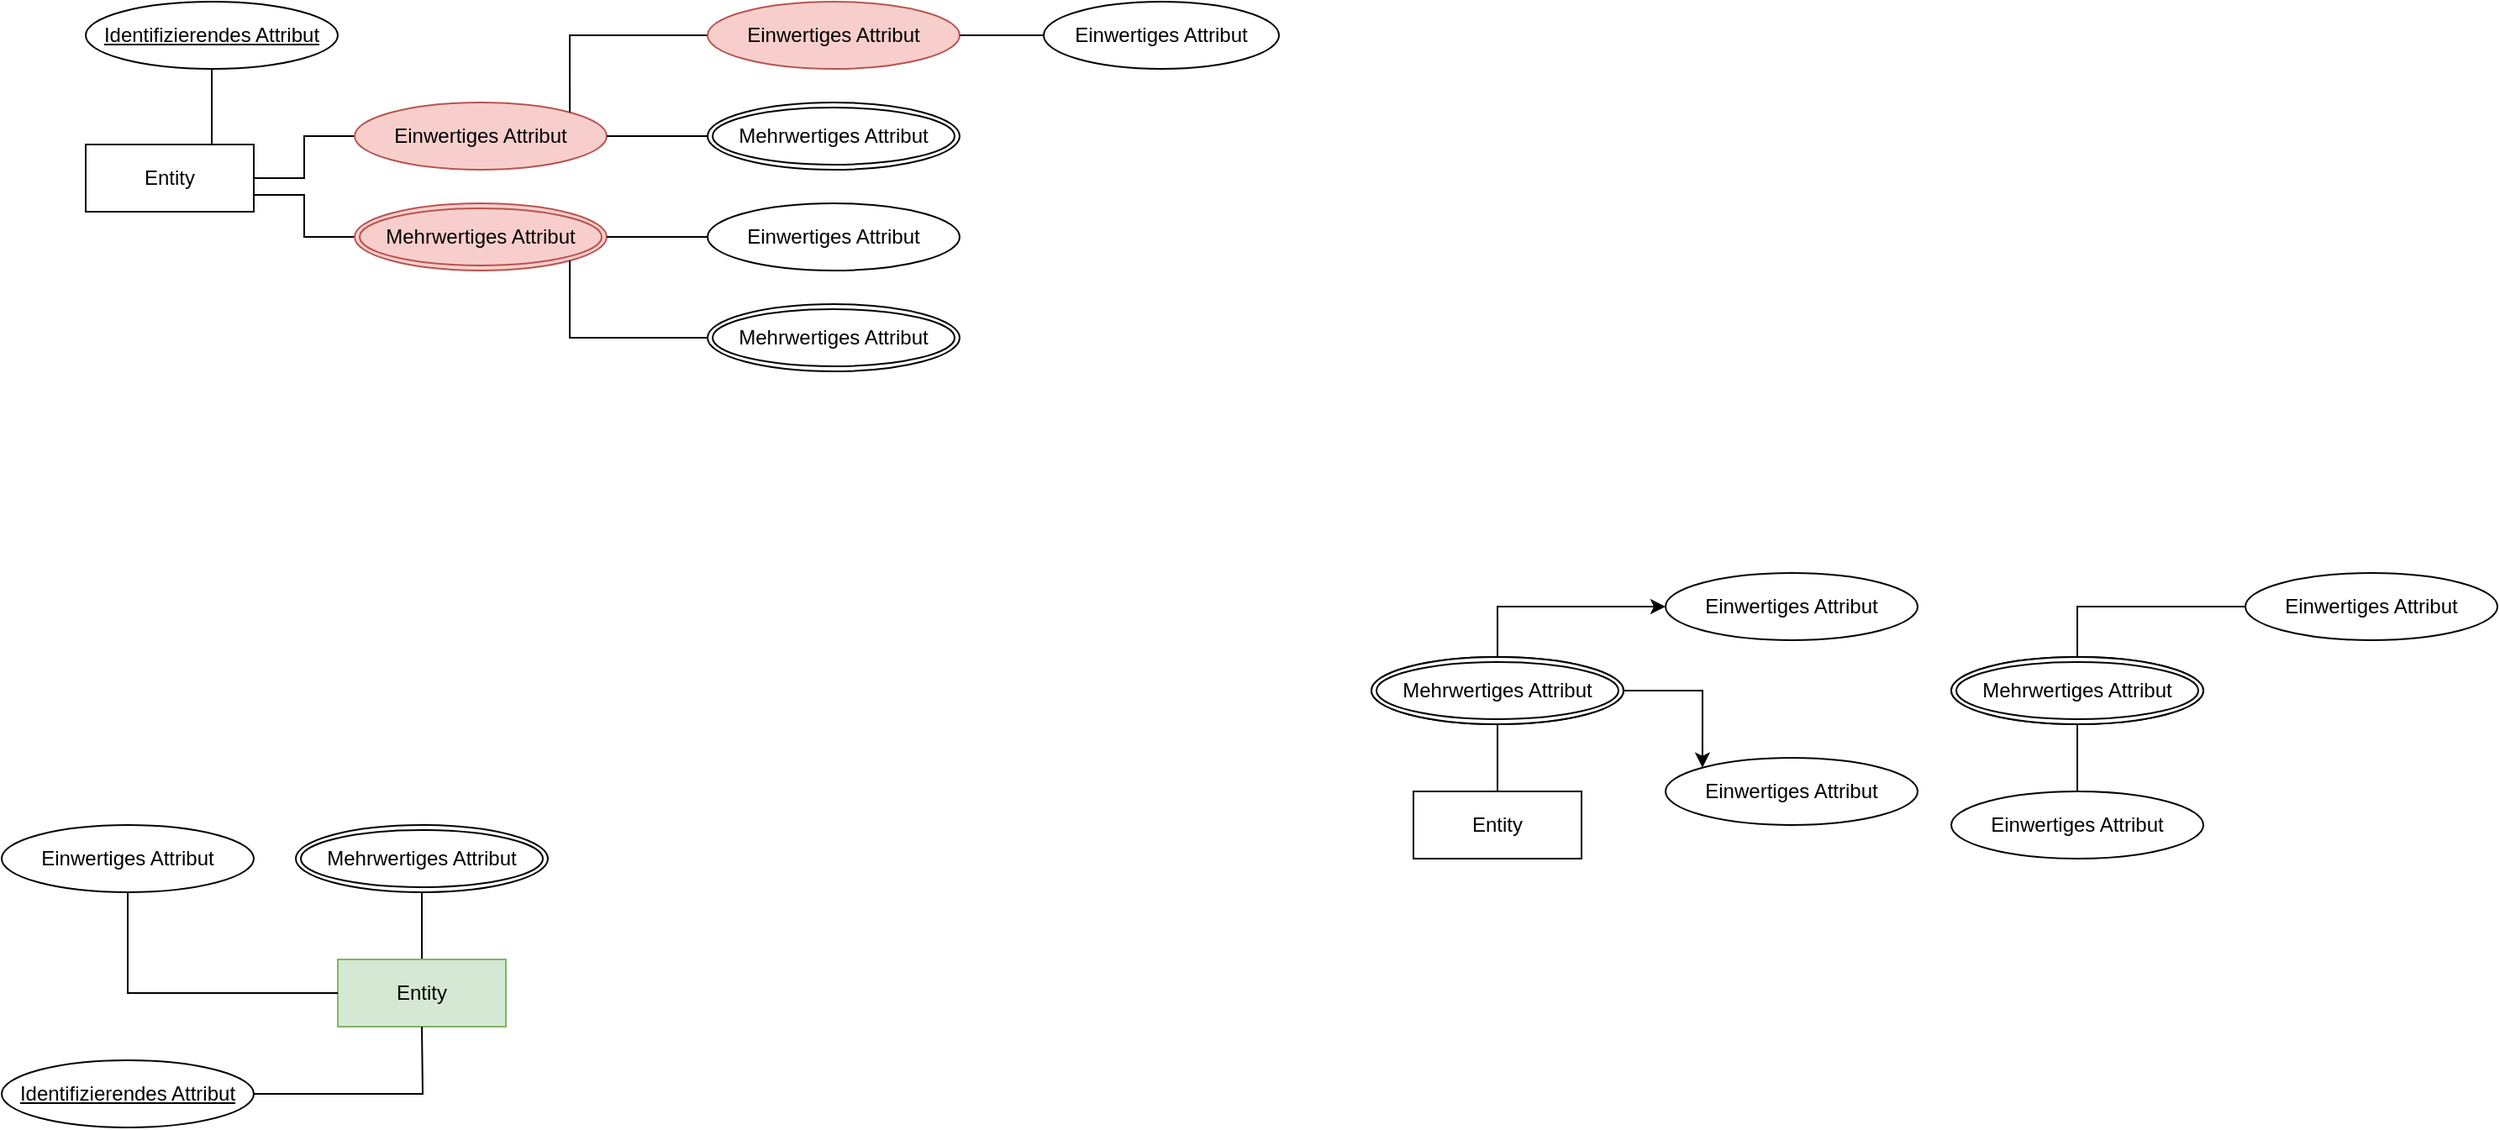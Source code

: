 <mxfile version="16.5.1" type="device"><diagram id="vOZZNyw2GpPJrX9h3yue" name="Page-1"><mxGraphModel dx="1422" dy="865" grid="1" gridSize="10" guides="1" tooltips="1" connect="1" arrows="1" fold="1" page="1" pageScale="1" pageWidth="827" pageHeight="1169" math="0" shadow="0"><root><mxCell id="0"/><mxCell id="1" parent="0"/><mxCell id="TcIjnanqELXTKIKbtYtM-1" value="Entity" style="whiteSpace=wrap;html=1;align=center;" parent="1" vertex="1"><mxGeometry x="60" y="525" width="100" height="40" as="geometry"/></mxCell><mxCell id="TcIjnanqELXTKIKbtYtM-4" style="edgeStyle=orthogonalEdgeStyle;rounded=0;orthogonalLoop=1;jettySize=auto;html=1;entryX=1;entryY=0.5;entryDx=0;entryDy=0;endArrow=none;endFill=0;" parent="1" source="TcIjnanqELXTKIKbtYtM-2" target="TcIjnanqELXTKIKbtYtM-1" edge="1"><mxGeometry relative="1" as="geometry"/></mxCell><mxCell id="TcIjnanqELXTKIKbtYtM-2" value="Einwertiges Attribut" style="ellipse;whiteSpace=wrap;html=1;align=center;fillColor=#f8cecc;strokeColor=#b85450;" parent="1" vertex="1"><mxGeometry x="220" y="500" width="150" height="40" as="geometry"/></mxCell><mxCell id="TcIjnanqELXTKIKbtYtM-5" style="edgeStyle=orthogonalEdgeStyle;rounded=0;orthogonalLoop=1;jettySize=auto;html=1;entryX=1;entryY=0.75;entryDx=0;entryDy=0;endArrow=none;endFill=0;" parent="1" source="TcIjnanqELXTKIKbtYtM-3" target="TcIjnanqELXTKIKbtYtM-1" edge="1"><mxGeometry relative="1" as="geometry"/></mxCell><mxCell id="TcIjnanqELXTKIKbtYtM-3" value="Mehrwertiges Attribut" style="ellipse;shape=doubleEllipse;margin=3;whiteSpace=wrap;html=1;align=center;fillColor=#f8cecc;strokeColor=#b85450;" parent="1" vertex="1"><mxGeometry x="220" y="560" width="150" height="40" as="geometry"/></mxCell><mxCell id="TcIjnanqELXTKIKbtYtM-11" style="edgeStyle=orthogonalEdgeStyle;rounded=0;orthogonalLoop=1;jettySize=auto;html=1;entryX=1;entryY=0;entryDx=0;entryDy=0;endArrow=none;endFill=0;" parent="1" source="TcIjnanqELXTKIKbtYtM-6" target="TcIjnanqELXTKIKbtYtM-2" edge="1"><mxGeometry relative="1" as="geometry"/></mxCell><mxCell id="TcIjnanqELXTKIKbtYtM-6" value="Einwertiges Attribut" style="ellipse;whiteSpace=wrap;html=1;align=center;fillColor=#f8cecc;strokeColor=#b85450;" parent="1" vertex="1"><mxGeometry x="430" y="440" width="150" height="40" as="geometry"/></mxCell><mxCell id="TcIjnanqELXTKIKbtYtM-13" style="edgeStyle=orthogonalEdgeStyle;rounded=0;orthogonalLoop=1;jettySize=auto;html=1;exitX=0;exitY=0.5;exitDx=0;exitDy=0;entryX=1;entryY=0.5;entryDx=0;entryDy=0;endArrow=none;endFill=0;" parent="1" source="TcIjnanqELXTKIKbtYtM-8" target="TcIjnanqELXTKIKbtYtM-3" edge="1"><mxGeometry relative="1" as="geometry"/></mxCell><mxCell id="TcIjnanqELXTKIKbtYtM-8" value="Einwertiges Attribut" style="ellipse;whiteSpace=wrap;html=1;align=center;" parent="1" vertex="1"><mxGeometry x="430" y="560" width="150" height="40" as="geometry"/></mxCell><mxCell id="TcIjnanqELXTKIKbtYtM-12" style="edgeStyle=orthogonalEdgeStyle;rounded=0;orthogonalLoop=1;jettySize=auto;html=1;entryX=1;entryY=0.5;entryDx=0;entryDy=0;endArrow=none;endFill=0;" parent="1" source="TcIjnanqELXTKIKbtYtM-9" target="TcIjnanqELXTKIKbtYtM-2" edge="1"><mxGeometry relative="1" as="geometry"/></mxCell><mxCell id="TcIjnanqELXTKIKbtYtM-9" value="Mehrwertiges Attribut" style="ellipse;shape=doubleEllipse;margin=3;whiteSpace=wrap;html=1;align=center;" parent="1" vertex="1"><mxGeometry x="430" y="500" width="150" height="40" as="geometry"/></mxCell><mxCell id="TcIjnanqELXTKIKbtYtM-14" style="edgeStyle=orthogonalEdgeStyle;rounded=0;orthogonalLoop=1;jettySize=auto;html=1;entryX=1;entryY=1;entryDx=0;entryDy=0;endArrow=none;endFill=0;" parent="1" source="TcIjnanqELXTKIKbtYtM-10" target="TcIjnanqELXTKIKbtYtM-3" edge="1"><mxGeometry relative="1" as="geometry"/></mxCell><mxCell id="TcIjnanqELXTKIKbtYtM-10" value="Mehrwertiges Attribut" style="ellipse;shape=doubleEllipse;margin=3;whiteSpace=wrap;html=1;align=center;" parent="1" vertex="1"><mxGeometry x="430" y="620" width="150" height="40" as="geometry"/></mxCell><mxCell id="TcIjnanqELXTKIKbtYtM-18" style="edgeStyle=orthogonalEdgeStyle;rounded=0;orthogonalLoop=1;jettySize=auto;html=1;entryX=1;entryY=0.5;entryDx=0;entryDy=0;endArrow=none;endFill=0;" parent="1" source="TcIjnanqELXTKIKbtYtM-17" target="TcIjnanqELXTKIKbtYtM-6" edge="1"><mxGeometry relative="1" as="geometry"/></mxCell><mxCell id="TcIjnanqELXTKIKbtYtM-17" value="Einwertiges Attribut" style="ellipse;whiteSpace=wrap;html=1;align=center;" parent="1" vertex="1"><mxGeometry x="630" y="440" width="140" height="40" as="geometry"/></mxCell><mxCell id="TcIjnanqELXTKIKbtYtM-20" style="edgeStyle=orthogonalEdgeStyle;rounded=0;orthogonalLoop=1;jettySize=auto;html=1;entryX=0.75;entryY=0;entryDx=0;entryDy=0;endArrow=none;endFill=0;" parent="1" source="TcIjnanqELXTKIKbtYtM-19" target="TcIjnanqELXTKIKbtYtM-1" edge="1"><mxGeometry relative="1" as="geometry"/></mxCell><mxCell id="TcIjnanqELXTKIKbtYtM-19" value="Identifizierendes Attribut" style="ellipse;whiteSpace=wrap;html=1;align=center;fontStyle=4;" parent="1" vertex="1"><mxGeometry x="60" y="440" width="150" height="40" as="geometry"/></mxCell><mxCell id="TcIjnanqELXTKIKbtYtM-34" value="" style="edgeStyle=orthogonalEdgeStyle;rounded=0;orthogonalLoop=1;jettySize=auto;html=1;endArrow=none;endFill=0;" parent="1" source="TcIjnanqELXTKIKbtYtM-26" target="TcIjnanqELXTKIKbtYtM-32" edge="1"><mxGeometry relative="1" as="geometry"/></mxCell><mxCell id="TcIjnanqELXTKIKbtYtM-26" value="Entity" style="whiteSpace=wrap;html=1;align=center;fillColor=#d5e8d4;strokeColor=#82b366;" parent="1" vertex="1"><mxGeometry x="210" y="1010" width="100" height="40" as="geometry"/></mxCell><mxCell id="TcIjnanqELXTKIKbtYtM-36" style="edgeStyle=orthogonalEdgeStyle;rounded=0;orthogonalLoop=1;jettySize=auto;html=1;exitX=0.5;exitY=1;exitDx=0;exitDy=0;entryX=0;entryY=0.5;entryDx=0;entryDy=0;endArrow=none;endFill=0;" parent="1" source="TcIjnanqELXTKIKbtYtM-31" target="TcIjnanqELXTKIKbtYtM-26" edge="1"><mxGeometry relative="1" as="geometry"/></mxCell><mxCell id="TcIjnanqELXTKIKbtYtM-31" value="Einwertiges Attribut" style="ellipse;whiteSpace=wrap;html=1;align=center;" parent="1" vertex="1"><mxGeometry x="10" y="930" width="150" height="40" as="geometry"/></mxCell><mxCell id="TcIjnanqELXTKIKbtYtM-32" value="Mehrwertiges Attribut" style="ellipse;shape=doubleEllipse;margin=3;whiteSpace=wrap;html=1;align=center;" parent="1" vertex="1"><mxGeometry x="185" y="930" width="150" height="40" as="geometry"/></mxCell><mxCell id="TcIjnanqELXTKIKbtYtM-37" value="" style="edgeStyle=orthogonalEdgeStyle;rounded=0;orthogonalLoop=1;jettySize=auto;html=1;endArrow=none;endFill=0;" parent="1" source="TcIjnanqELXTKIKbtYtM-38" target="TcIjnanqELXTKIKbtYtM-41" edge="1"><mxGeometry relative="1" as="geometry"/></mxCell><mxCell id="TcIjnanqELXTKIKbtYtM-38" value="Entity" style="whiteSpace=wrap;html=1;align=center;" parent="1" vertex="1"><mxGeometry x="850" y="910" width="100" height="40" as="geometry"/></mxCell><mxCell id="TcIjnanqELXTKIKbtYtM-41" value="Mehrwertiges Attribut" style="ellipse;shape=doubleEllipse;margin=3;whiteSpace=wrap;html=1;align=center;" parent="1" vertex="1"><mxGeometry x="825" y="830" width="150" height="40" as="geometry"/></mxCell><mxCell id="TcIjnanqELXTKIKbtYtM-46" value="Einwertiges Attribut" style="ellipse;whiteSpace=wrap;html=1;align=center;" parent="1" vertex="1"><mxGeometry x="1000" y="780" width="150" height="40" as="geometry"/></mxCell><mxCell id="TcIjnanqELXTKIKbtYtM-81" style="edgeStyle=orthogonalEdgeStyle;rounded=0;orthogonalLoop=1;jettySize=auto;html=1;entryX=0.5;entryY=1;entryDx=0;entryDy=0;endArrow=none;endFill=0;" parent="1" source="TcIjnanqELXTKIKbtYtM-82" edge="1"><mxGeometry relative="1" as="geometry"><mxPoint x="260" y="1050" as="targetPoint"/></mxGeometry></mxCell><mxCell id="TcIjnanqELXTKIKbtYtM-82" value="Identifizierendes Attribut" style="ellipse;whiteSpace=wrap;html=1;align=center;fontStyle=4;" parent="1" vertex="1"><mxGeometry x="10" y="1070" width="150" height="40" as="geometry"/></mxCell><mxCell id="2xtQjsEizjx7XScfn5YP-32" style="edgeStyle=orthogonalEdgeStyle;rounded=0;orthogonalLoop=1;jettySize=auto;html=1;entryX=0;entryY=0;entryDx=0;entryDy=0;" edge="1" parent="1" source="TcIjnanqELXTKIKbtYtM-104" target="2xtQjsEizjx7XScfn5YP-31"><mxGeometry relative="1" as="geometry"/></mxCell><mxCell id="2xtQjsEizjx7XScfn5YP-33" style="edgeStyle=orthogonalEdgeStyle;rounded=0;orthogonalLoop=1;jettySize=auto;html=1;exitX=0.5;exitY=0;exitDx=0;exitDy=0;entryX=0;entryY=0.5;entryDx=0;entryDy=0;" edge="1" parent="1" source="TcIjnanqELXTKIKbtYtM-104" target="TcIjnanqELXTKIKbtYtM-46"><mxGeometry relative="1" as="geometry"/></mxCell><mxCell id="TcIjnanqELXTKIKbtYtM-104" value="Mehrwertiges Attribut" style="ellipse;shape=doubleEllipse;margin=3;whiteSpace=wrap;html=1;align=center;" parent="1" vertex="1"><mxGeometry x="825" y="830" width="150" height="40" as="geometry"/></mxCell><mxCell id="2xtQjsEizjx7XScfn5YP-31" value="Einwertiges Attribut" style="ellipse;whiteSpace=wrap;html=1;align=center;" vertex="1" parent="1"><mxGeometry x="1000" y="890" width="150" height="40" as="geometry"/></mxCell><mxCell id="2xtQjsEizjx7XScfn5YP-36" value="Mehrwertiges Attribut" style="ellipse;shape=doubleEllipse;margin=3;whiteSpace=wrap;html=1;align=center;" vertex="1" parent="1"><mxGeometry x="1170" y="830" width="150" height="40" as="geometry"/></mxCell><mxCell id="2xtQjsEizjx7XScfn5YP-37" value="Einwertiges Attribut" style="ellipse;whiteSpace=wrap;html=1;align=center;" vertex="1" parent="1"><mxGeometry x="1345" y="780" width="150" height="40" as="geometry"/></mxCell><mxCell id="2xtQjsEizjx7XScfn5YP-38" style="edgeStyle=orthogonalEdgeStyle;rounded=0;orthogonalLoop=1;jettySize=auto;html=1;entryX=0;entryY=0;entryDx=0;entryDy=0;endArrow=none;endFill=0;" edge="1" parent="1" source="2xtQjsEizjx7XScfn5YP-40" target="2xtQjsEizjx7XScfn5YP-41"><mxGeometry relative="1" as="geometry"><Array as="points"><mxPoint x="1245" y="916"/></Array></mxGeometry></mxCell><mxCell id="2xtQjsEizjx7XScfn5YP-39" style="edgeStyle=orthogonalEdgeStyle;rounded=0;orthogonalLoop=1;jettySize=auto;html=1;exitX=0.5;exitY=0;exitDx=0;exitDy=0;entryX=0;entryY=0.5;entryDx=0;entryDy=0;endArrow=none;endFill=0;" edge="1" parent="1" source="2xtQjsEizjx7XScfn5YP-40" target="2xtQjsEizjx7XScfn5YP-37"><mxGeometry relative="1" as="geometry"/></mxCell><mxCell id="2xtQjsEizjx7XScfn5YP-40" value="Mehrwertiges Attribut" style="ellipse;shape=doubleEllipse;margin=3;whiteSpace=wrap;html=1;align=center;" vertex="1" parent="1"><mxGeometry x="1170" y="830" width="150" height="40" as="geometry"/></mxCell><mxCell id="2xtQjsEizjx7XScfn5YP-41" value="Einwertiges Attribut" style="ellipse;whiteSpace=wrap;html=1;align=center;" vertex="1" parent="1"><mxGeometry x="1170" y="910" width="150" height="40" as="geometry"/></mxCell></root></mxGraphModel></diagram></mxfile>